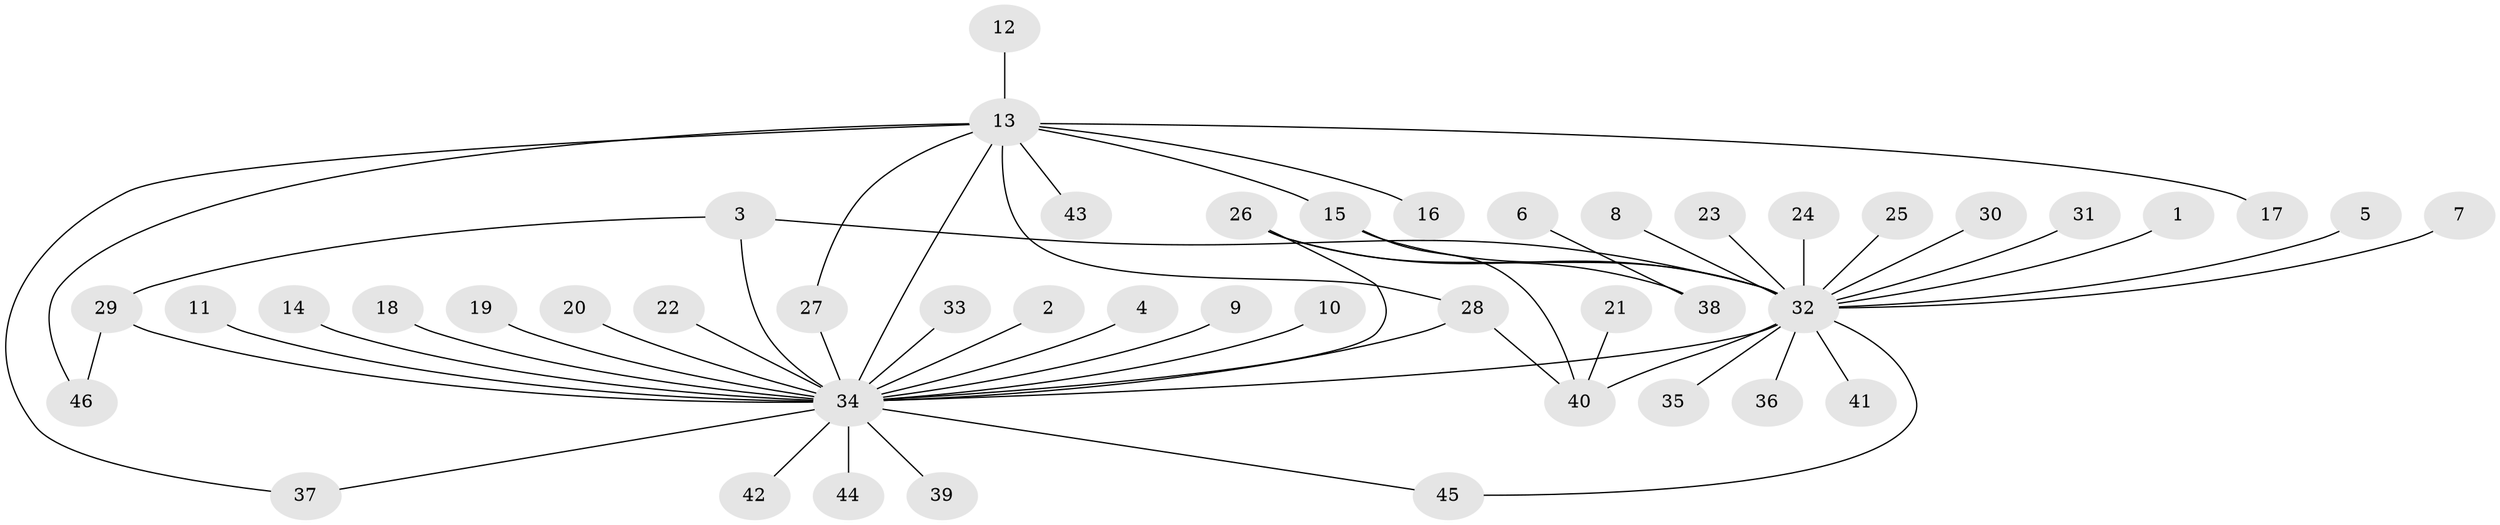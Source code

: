 // original degree distribution, {13: 0.008771929824561403, 28: 0.008771929824561403, 3: 0.09649122807017543, 2: 0.16666666666666666, 22: 0.008771929824561403, 4: 0.06140350877192982, 1: 0.6052631578947368, 6: 0.017543859649122806, 5: 0.02631578947368421}
// Generated by graph-tools (version 1.1) at 2025/36/03/04/25 23:36:38]
// undirected, 46 vertices, 56 edges
graph export_dot {
  node [color=gray90,style=filled];
  1;
  2;
  3;
  4;
  5;
  6;
  7;
  8;
  9;
  10;
  11;
  12;
  13;
  14;
  15;
  16;
  17;
  18;
  19;
  20;
  21;
  22;
  23;
  24;
  25;
  26;
  27;
  28;
  29;
  30;
  31;
  32;
  33;
  34;
  35;
  36;
  37;
  38;
  39;
  40;
  41;
  42;
  43;
  44;
  45;
  46;
  1 -- 32 [weight=1.0];
  2 -- 34 [weight=1.0];
  3 -- 29 [weight=1.0];
  3 -- 32 [weight=1.0];
  3 -- 34 [weight=1.0];
  4 -- 34 [weight=1.0];
  5 -- 32 [weight=1.0];
  6 -- 38 [weight=1.0];
  7 -- 32 [weight=1.0];
  8 -- 32 [weight=1.0];
  9 -- 34 [weight=1.0];
  10 -- 34 [weight=1.0];
  11 -- 34 [weight=1.0];
  12 -- 13 [weight=1.0];
  13 -- 15 [weight=1.0];
  13 -- 16 [weight=1.0];
  13 -- 17 [weight=1.0];
  13 -- 27 [weight=1.0];
  13 -- 28 [weight=1.0];
  13 -- 34 [weight=1.0];
  13 -- 37 [weight=1.0];
  13 -- 43 [weight=1.0];
  13 -- 46 [weight=1.0];
  14 -- 34 [weight=1.0];
  15 -- 32 [weight=1.0];
  15 -- 40 [weight=1.0];
  18 -- 34 [weight=2.0];
  19 -- 34 [weight=1.0];
  20 -- 34 [weight=1.0];
  21 -- 40 [weight=1.0];
  22 -- 34 [weight=1.0];
  23 -- 32 [weight=1.0];
  24 -- 32 [weight=1.0];
  25 -- 32 [weight=1.0];
  26 -- 32 [weight=1.0];
  26 -- 34 [weight=1.0];
  26 -- 38 [weight=2.0];
  27 -- 34 [weight=1.0];
  28 -- 34 [weight=2.0];
  28 -- 40 [weight=1.0];
  29 -- 34 [weight=1.0];
  29 -- 46 [weight=1.0];
  30 -- 32 [weight=1.0];
  31 -- 32 [weight=1.0];
  32 -- 34 [weight=1.0];
  32 -- 35 [weight=1.0];
  32 -- 36 [weight=1.0];
  32 -- 40 [weight=2.0];
  32 -- 41 [weight=1.0];
  32 -- 45 [weight=1.0];
  33 -- 34 [weight=1.0];
  34 -- 37 [weight=1.0];
  34 -- 39 [weight=1.0];
  34 -- 42 [weight=1.0];
  34 -- 44 [weight=1.0];
  34 -- 45 [weight=1.0];
}
